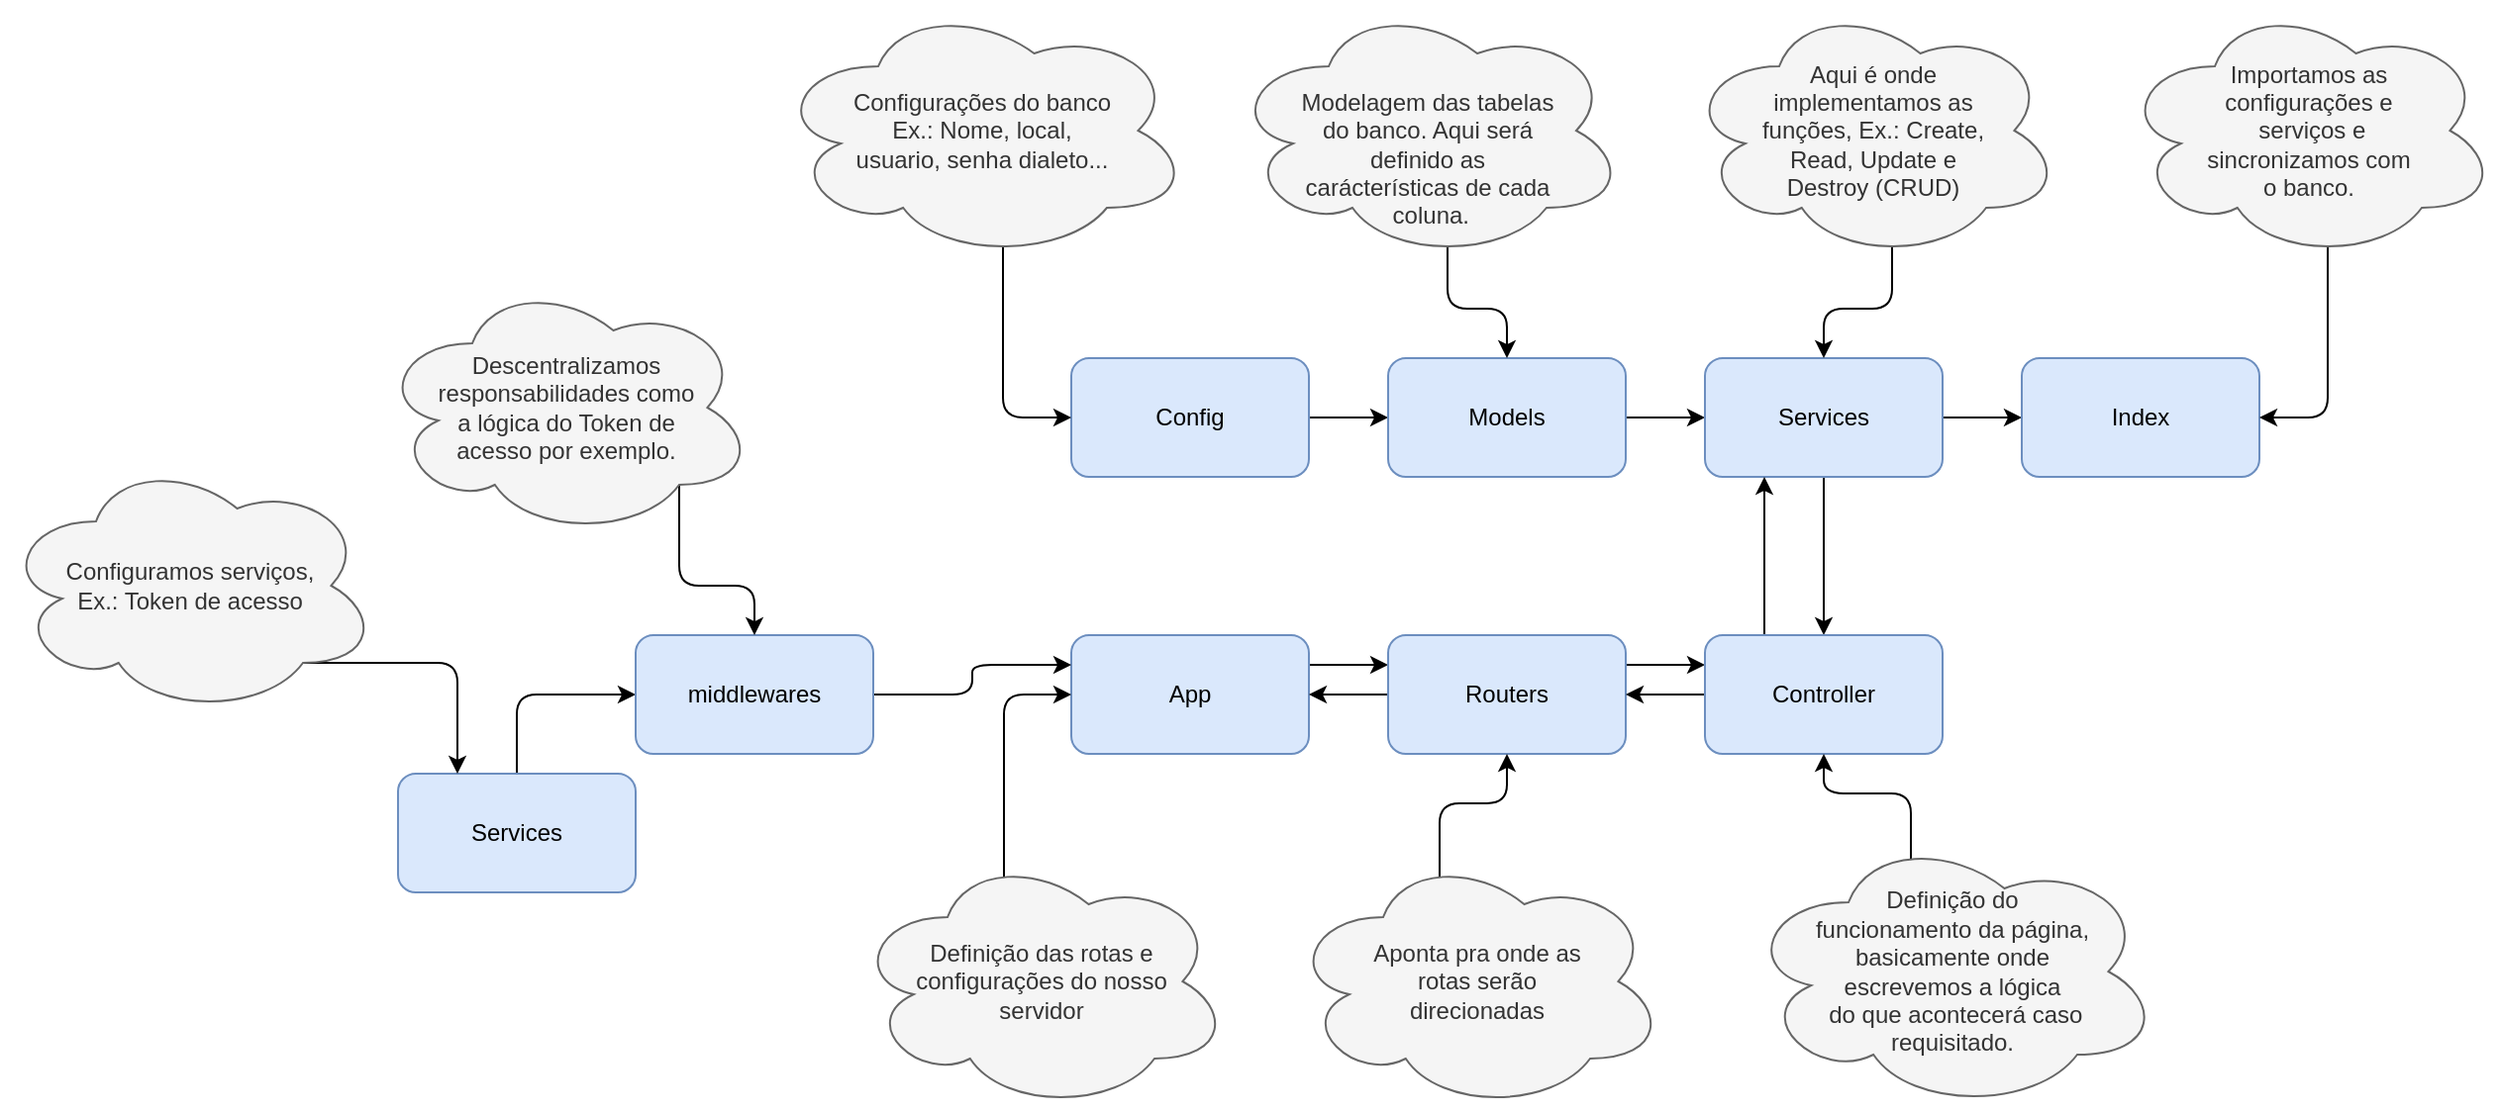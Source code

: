 <mxfile version="20.4.0" type="github">
  <diagram id="131r03M99FLlJEkNV0-j" name="Página-1">
    <mxGraphModel dx="2222" dy="1111" grid="1" gridSize="10" guides="1" tooltips="1" connect="1" arrows="1" fold="1" page="0" pageScale="1" pageWidth="827" pageHeight="1169" math="0" shadow="0">
      <root>
        <mxCell id="0" />
        <mxCell id="1" parent="0" />
        <mxCell id="OumvZOSQ2JKvcHOGsWiu-22" style="edgeStyle=orthogonalEdgeStyle;rounded=0;orthogonalLoop=1;jettySize=auto;html=1;exitX=1;exitY=0.5;exitDx=0;exitDy=0;entryX=0;entryY=0.5;entryDx=0;entryDy=0;" parent="1" source="OumvZOSQ2JKvcHOGsWiu-2" target="OumvZOSQ2JKvcHOGsWiu-3" edge="1">
          <mxGeometry relative="1" as="geometry" />
        </mxCell>
        <mxCell id="OumvZOSQ2JKvcHOGsWiu-2" value="Config" style="rounded=1;whiteSpace=wrap;html=1;fillColor=#dae8fc;strokeColor=#6c8ebf;" parent="1" vertex="1">
          <mxGeometry x="100" y="90" width="120" height="60" as="geometry" />
        </mxCell>
        <mxCell id="OumvZOSQ2JKvcHOGsWiu-23" style="edgeStyle=orthogonalEdgeStyle;rounded=0;orthogonalLoop=1;jettySize=auto;html=1;exitX=1;exitY=0.5;exitDx=0;exitDy=0;entryX=0;entryY=0.5;entryDx=0;entryDy=0;" parent="1" source="OumvZOSQ2JKvcHOGsWiu-3" target="OumvZOSQ2JKvcHOGsWiu-4" edge="1">
          <mxGeometry relative="1" as="geometry" />
        </mxCell>
        <mxCell id="OumvZOSQ2JKvcHOGsWiu-3" value="Models" style="rounded=1;whiteSpace=wrap;html=1;fillColor=#dae8fc;strokeColor=#6c8ebf;" parent="1" vertex="1">
          <mxGeometry x="260" y="90" width="120" height="60" as="geometry" />
        </mxCell>
        <mxCell id="OumvZOSQ2JKvcHOGsWiu-24" style="edgeStyle=orthogonalEdgeStyle;rounded=0;orthogonalLoop=1;jettySize=auto;html=1;exitX=1;exitY=0.5;exitDx=0;exitDy=0;entryX=0;entryY=0.5;entryDx=0;entryDy=0;" parent="1" source="OumvZOSQ2JKvcHOGsWiu-4" target="OumvZOSQ2JKvcHOGsWiu-5" edge="1">
          <mxGeometry relative="1" as="geometry" />
        </mxCell>
        <mxCell id="OumvZOSQ2JKvcHOGsWiu-25" style="edgeStyle=orthogonalEdgeStyle;rounded=0;orthogonalLoop=1;jettySize=auto;html=1;exitX=0.5;exitY=1;exitDx=0;exitDy=0;entryX=0.5;entryY=0;entryDx=0;entryDy=0;" parent="1" source="OumvZOSQ2JKvcHOGsWiu-4" target="OumvZOSQ2JKvcHOGsWiu-8" edge="1">
          <mxGeometry relative="1" as="geometry" />
        </mxCell>
        <mxCell id="OumvZOSQ2JKvcHOGsWiu-4" value="Services" style="rounded=1;whiteSpace=wrap;html=1;fillColor=#dae8fc;strokeColor=#6c8ebf;" parent="1" vertex="1">
          <mxGeometry x="420" y="90" width="120" height="60" as="geometry" />
        </mxCell>
        <mxCell id="OumvZOSQ2JKvcHOGsWiu-5" value="Index" style="rounded=1;whiteSpace=wrap;html=1;fillColor=#dae8fc;strokeColor=#6c8ebf;" parent="1" vertex="1">
          <mxGeometry x="580" y="90" width="120" height="60" as="geometry" />
        </mxCell>
        <mxCell id="UkZX7zPZeIXMuXKOoLkS-2" style="edgeStyle=orthogonalEdgeStyle;rounded=0;orthogonalLoop=1;jettySize=auto;html=1;exitX=1;exitY=0.25;exitDx=0;exitDy=0;entryX=0;entryY=0.25;entryDx=0;entryDy=0;" edge="1" parent="1" source="OumvZOSQ2JKvcHOGsWiu-6" target="OumvZOSQ2JKvcHOGsWiu-7">
          <mxGeometry relative="1" as="geometry" />
        </mxCell>
        <mxCell id="OumvZOSQ2JKvcHOGsWiu-6" value="App" style="rounded=1;whiteSpace=wrap;html=1;fillColor=#dae8fc;strokeColor=#6c8ebf;" parent="1" vertex="1">
          <mxGeometry x="100" y="230" width="120" height="60" as="geometry" />
        </mxCell>
        <mxCell id="OumvZOSQ2JKvcHOGsWiu-27" style="edgeStyle=orthogonalEdgeStyle;rounded=0;orthogonalLoop=1;jettySize=auto;html=1;exitX=0;exitY=0.5;exitDx=0;exitDy=0;entryX=1;entryY=0.5;entryDx=0;entryDy=0;" parent="1" source="OumvZOSQ2JKvcHOGsWiu-7" target="OumvZOSQ2JKvcHOGsWiu-6" edge="1">
          <mxGeometry relative="1" as="geometry" />
        </mxCell>
        <mxCell id="UkZX7zPZeIXMuXKOoLkS-3" style="edgeStyle=orthogonalEdgeStyle;rounded=0;orthogonalLoop=1;jettySize=auto;html=1;exitX=1;exitY=0.25;exitDx=0;exitDy=0;entryX=0;entryY=0.25;entryDx=0;entryDy=0;" edge="1" parent="1" source="OumvZOSQ2JKvcHOGsWiu-7" target="OumvZOSQ2JKvcHOGsWiu-8">
          <mxGeometry relative="1" as="geometry" />
        </mxCell>
        <mxCell id="OumvZOSQ2JKvcHOGsWiu-7" value="Routers" style="rounded=1;whiteSpace=wrap;html=1;fillColor=#dae8fc;strokeColor=#6c8ebf;" parent="1" vertex="1">
          <mxGeometry x="260" y="230" width="120" height="60" as="geometry" />
        </mxCell>
        <mxCell id="OumvZOSQ2JKvcHOGsWiu-26" style="edgeStyle=orthogonalEdgeStyle;rounded=0;orthogonalLoop=1;jettySize=auto;html=1;exitX=0;exitY=0.5;exitDx=0;exitDy=0;entryX=1;entryY=0.5;entryDx=0;entryDy=0;" parent="1" source="OumvZOSQ2JKvcHOGsWiu-8" target="OumvZOSQ2JKvcHOGsWiu-7" edge="1">
          <mxGeometry relative="1" as="geometry" />
        </mxCell>
        <mxCell id="UkZX7zPZeIXMuXKOoLkS-4" style="edgeStyle=orthogonalEdgeStyle;rounded=0;orthogonalLoop=1;jettySize=auto;html=1;exitX=0.25;exitY=0;exitDx=0;exitDy=0;entryX=0.25;entryY=1;entryDx=0;entryDy=0;" edge="1" parent="1" source="OumvZOSQ2JKvcHOGsWiu-8" target="OumvZOSQ2JKvcHOGsWiu-4">
          <mxGeometry relative="1" as="geometry" />
        </mxCell>
        <mxCell id="OumvZOSQ2JKvcHOGsWiu-8" value="Controller" style="rounded=1;whiteSpace=wrap;html=1;fillColor=#dae8fc;strokeColor=#6c8ebf;" parent="1" vertex="1">
          <mxGeometry x="420" y="230" width="120" height="60" as="geometry" />
        </mxCell>
        <mxCell id="OumvZOSQ2JKvcHOGsWiu-32" style="edgeStyle=orthogonalEdgeStyle;rounded=1;orthogonalLoop=1;jettySize=auto;html=1;exitX=0.55;exitY=0.95;exitDx=0;exitDy=0;exitPerimeter=0;entryX=0;entryY=0.5;entryDx=0;entryDy=0;" parent="1" source="OumvZOSQ2JKvcHOGsWiu-12" target="OumvZOSQ2JKvcHOGsWiu-2" edge="1">
          <mxGeometry relative="1" as="geometry" />
        </mxCell>
        <mxCell id="OumvZOSQ2JKvcHOGsWiu-12" value="Configurações do banco&lt;br&gt;Ex.: Nome, local, &lt;br&gt;usuario, senha dialeto..." style="ellipse;shape=cloud;whiteSpace=wrap;html=1;fillColor=#f5f5f5;fontColor=#333333;strokeColor=#666666;" parent="1" vertex="1">
          <mxGeometry x="-50" y="-90" width="210" height="130" as="geometry" />
        </mxCell>
        <mxCell id="OumvZOSQ2JKvcHOGsWiu-37" style="orthogonalLoop=1;jettySize=auto;html=1;exitX=0.55;exitY=0.95;exitDx=0;exitDy=0;exitPerimeter=0;entryX=0.5;entryY=0;entryDx=0;entryDy=0;rounded=1;edgeStyle=orthogonalEdgeStyle;" parent="1" source="OumvZOSQ2JKvcHOGsWiu-13" target="OumvZOSQ2JKvcHOGsWiu-3" edge="1">
          <mxGeometry relative="1" as="geometry" />
        </mxCell>
        <mxCell id="OumvZOSQ2JKvcHOGsWiu-13" value="&lt;br&gt;&lt;br&gt;Modelagem das tabelas &lt;br&gt;do banco. Aqui será &lt;br&gt;definido as &lt;br&gt;carácterísticas de cada&lt;br&gt;&amp;nbsp;coluna." style="ellipse;shape=cloud;whiteSpace=wrap;html=1;fillColor=#f5f5f5;fontColor=#333333;strokeColor=#666666;" parent="1" vertex="1">
          <mxGeometry x="180" y="-90" width="200" height="130" as="geometry" />
        </mxCell>
        <mxCell id="OumvZOSQ2JKvcHOGsWiu-38" style="edgeStyle=orthogonalEdgeStyle;rounded=1;orthogonalLoop=1;jettySize=auto;html=1;exitX=0.55;exitY=0.95;exitDx=0;exitDy=0;exitPerimeter=0;entryX=0.5;entryY=0;entryDx=0;entryDy=0;" parent="1" source="OumvZOSQ2JKvcHOGsWiu-17" target="OumvZOSQ2JKvcHOGsWiu-4" edge="1">
          <mxGeometry relative="1" as="geometry" />
        </mxCell>
        <mxCell id="OumvZOSQ2JKvcHOGsWiu-17" value="Aqui é onde &lt;br&gt;implementamos as &lt;br&gt;funções, Ex.: Create, &lt;br&gt;Read, Update e &lt;br&gt;Destroy (CRUD)" style="ellipse;shape=cloud;whiteSpace=wrap;html=1;fillColor=#f5f5f5;fontColor=#333333;strokeColor=#666666;" parent="1" vertex="1">
          <mxGeometry x="410" y="-90" width="190" height="130" as="geometry" />
        </mxCell>
        <mxCell id="OumvZOSQ2JKvcHOGsWiu-39" style="edgeStyle=orthogonalEdgeStyle;rounded=1;orthogonalLoop=1;jettySize=auto;html=1;exitX=0.55;exitY=0.95;exitDx=0;exitDy=0;exitPerimeter=0;entryX=1;entryY=0.5;entryDx=0;entryDy=0;" parent="1" source="OumvZOSQ2JKvcHOGsWiu-18" target="OumvZOSQ2JKvcHOGsWiu-5" edge="1">
          <mxGeometry relative="1" as="geometry" />
        </mxCell>
        <mxCell id="OumvZOSQ2JKvcHOGsWiu-18" value="Importamos as &lt;br&gt;configurações e&lt;br&gt;&amp;nbsp;serviços e &lt;br&gt;sincronizamos&amp;nbsp;com &lt;br&gt;o banco." style="ellipse;shape=cloud;whiteSpace=wrap;html=1;fillColor=#f5f5f5;fontColor=#333333;strokeColor=#666666;" parent="1" vertex="1">
          <mxGeometry x="630" y="-90" width="190" height="130" as="geometry" />
        </mxCell>
        <mxCell id="OumvZOSQ2JKvcHOGsWiu-42" style="edgeStyle=orthogonalEdgeStyle;rounded=1;orthogonalLoop=1;jettySize=auto;html=1;exitX=0.4;exitY=0.1;exitDx=0;exitDy=0;exitPerimeter=0;entryX=0;entryY=0.5;entryDx=0;entryDy=0;" parent="1" source="OumvZOSQ2JKvcHOGsWiu-19" target="OumvZOSQ2JKvcHOGsWiu-6" edge="1">
          <mxGeometry relative="1" as="geometry" />
        </mxCell>
        <mxCell id="OumvZOSQ2JKvcHOGsWiu-19" value="Definição das rotas e configurações do nosso &lt;br&gt;servidor" style="ellipse;shape=cloud;whiteSpace=wrap;html=1;fillColor=#f5f5f5;fontColor=#333333;strokeColor=#666666;" parent="1" vertex="1">
          <mxGeometry x="-10" y="340" width="190" height="130" as="geometry" />
        </mxCell>
        <mxCell id="OumvZOSQ2JKvcHOGsWiu-41" style="edgeStyle=orthogonalEdgeStyle;rounded=1;orthogonalLoop=1;jettySize=auto;html=1;exitX=0.4;exitY=0.1;exitDx=0;exitDy=0;exitPerimeter=0;entryX=0.5;entryY=1;entryDx=0;entryDy=0;" parent="1" source="OumvZOSQ2JKvcHOGsWiu-20" target="OumvZOSQ2JKvcHOGsWiu-7" edge="1">
          <mxGeometry relative="1" as="geometry" />
        </mxCell>
        <mxCell id="OumvZOSQ2JKvcHOGsWiu-20" value="Aponta pra onde as &lt;br&gt;rotas serão &lt;br&gt;direcionadas" style="ellipse;shape=cloud;whiteSpace=wrap;html=1;fillColor=#f5f5f5;fontColor=#333333;strokeColor=#666666;" parent="1" vertex="1">
          <mxGeometry x="210" y="340" width="190" height="130" as="geometry" />
        </mxCell>
        <mxCell id="OumvZOSQ2JKvcHOGsWiu-40" style="edgeStyle=orthogonalEdgeStyle;rounded=1;orthogonalLoop=1;jettySize=auto;html=1;exitX=0.4;exitY=0.1;exitDx=0;exitDy=0;exitPerimeter=0;entryX=0.5;entryY=1;entryDx=0;entryDy=0;" parent="1" source="OumvZOSQ2JKvcHOGsWiu-21" target="OumvZOSQ2JKvcHOGsWiu-8" edge="1">
          <mxGeometry relative="1" as="geometry" />
        </mxCell>
        <mxCell id="OumvZOSQ2JKvcHOGsWiu-21" value="Definição do &lt;br&gt;funcionamento da página, basicamente onde &lt;br&gt;escrevemos a lógica&lt;br&gt;&amp;nbsp;do que acontecerá caso &lt;br&gt;requisitado." style="ellipse;shape=cloud;whiteSpace=wrap;html=1;fillColor=#f5f5f5;fontColor=#333333;strokeColor=#666666;" parent="1" vertex="1">
          <mxGeometry x="440" y="330" width="210" height="140" as="geometry" />
        </mxCell>
        <mxCell id="OumvZOSQ2JKvcHOGsWiu-46" style="edgeStyle=orthogonalEdgeStyle;rounded=1;orthogonalLoop=1;jettySize=auto;html=1;exitX=0.5;exitY=0;exitDx=0;exitDy=0;entryX=0;entryY=0.5;entryDx=0;entryDy=0;" parent="1" source="OumvZOSQ2JKvcHOGsWiu-43" target="OumvZOSQ2JKvcHOGsWiu-44" edge="1">
          <mxGeometry relative="1" as="geometry" />
        </mxCell>
        <mxCell id="OumvZOSQ2JKvcHOGsWiu-43" value="Services" style="rounded=1;whiteSpace=wrap;html=1;fillColor=#dae8fc;strokeColor=#6c8ebf;" parent="1" vertex="1">
          <mxGeometry x="-240" y="300" width="120" height="60" as="geometry" />
        </mxCell>
        <mxCell id="OumvZOSQ2JKvcHOGsWiu-49" style="edgeStyle=orthogonalEdgeStyle;rounded=1;orthogonalLoop=1;jettySize=auto;html=1;exitX=1;exitY=0.5;exitDx=0;exitDy=0;entryX=0;entryY=0.25;entryDx=0;entryDy=0;" parent="1" source="OumvZOSQ2JKvcHOGsWiu-44" target="OumvZOSQ2JKvcHOGsWiu-6" edge="1">
          <mxGeometry relative="1" as="geometry" />
        </mxCell>
        <mxCell id="OumvZOSQ2JKvcHOGsWiu-44" value="middlewares" style="rounded=1;whiteSpace=wrap;html=1;fillColor=#dae8fc;strokeColor=#6c8ebf;" parent="1" vertex="1">
          <mxGeometry x="-120" y="230" width="120" height="60" as="geometry" />
        </mxCell>
        <mxCell id="OumvZOSQ2JKvcHOGsWiu-52" style="edgeStyle=orthogonalEdgeStyle;rounded=1;orthogonalLoop=1;jettySize=auto;html=1;exitX=0.8;exitY=0.8;exitDx=0;exitDy=0;exitPerimeter=0;entryX=0.25;entryY=0;entryDx=0;entryDy=0;" parent="1" source="OumvZOSQ2JKvcHOGsWiu-50" target="OumvZOSQ2JKvcHOGsWiu-43" edge="1">
          <mxGeometry relative="1" as="geometry" />
        </mxCell>
        <mxCell id="OumvZOSQ2JKvcHOGsWiu-50" value="Configuramos serviços, &lt;br&gt;Ex.: Token de acesso" style="ellipse;shape=cloud;whiteSpace=wrap;html=1;fillColor=#f5f5f5;fontColor=#333333;strokeColor=#666666;" parent="1" vertex="1">
          <mxGeometry x="-440" y="140" width="190" height="130" as="geometry" />
        </mxCell>
        <mxCell id="RSSU-R1SltcUocbHKusc-1" style="edgeStyle=orthogonalEdgeStyle;rounded=1;orthogonalLoop=1;jettySize=auto;html=1;exitX=0.8;exitY=0.8;exitDx=0;exitDy=0;exitPerimeter=0;entryX=0.5;entryY=0;entryDx=0;entryDy=0;" parent="1" source="OumvZOSQ2JKvcHOGsWiu-51" target="OumvZOSQ2JKvcHOGsWiu-44" edge="1">
          <mxGeometry relative="1" as="geometry" />
        </mxCell>
        <mxCell id="OumvZOSQ2JKvcHOGsWiu-51" value="Descentralizamos responsabilidades como &lt;br&gt;a lógica do Token de &lt;br&gt;acesso por exemplo." style="ellipse;shape=cloud;whiteSpace=wrap;html=1;fillColor=#f5f5f5;fontColor=#333333;strokeColor=#666666;" parent="1" vertex="1">
          <mxGeometry x="-250" y="50" width="190" height="130" as="geometry" />
        </mxCell>
      </root>
    </mxGraphModel>
  </diagram>
</mxfile>

